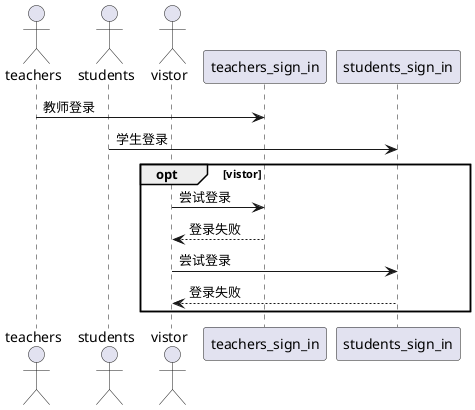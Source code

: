 @startuml
actor teachers
actor students
actor vistor
teachers -> teachers_sign_in:教师登录
students -> students_sign_in:学生登录
opt vistor
vistor -> teachers_sign_in:尝试登录
teachers_sign_in-->vistor :登录失败
vistor -> students_sign_in:尝试登录
students_sign_in-->vistor :登录失败

end
@enduml